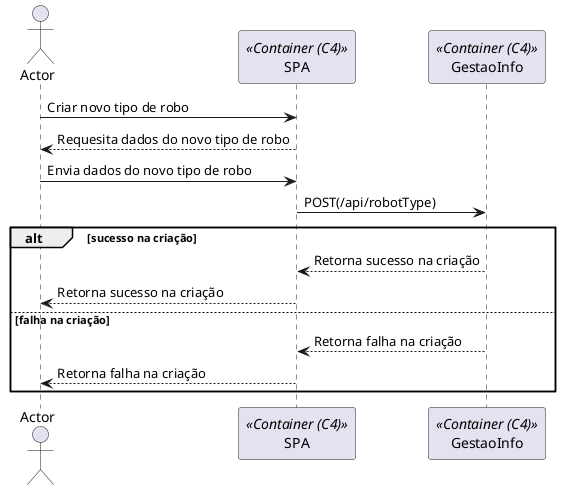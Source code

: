 @startuml

actor Actor as Actor
participant "SPA" as Container <<Container (C4)>>
participant "GestaoInfo" as Armazem <<Container (C4)>>

Actor -> Container: Criar novo tipo de robo
Container --> Actor: Requesita dados do novo tipo de robo

Actor -> Container: Envia dados do novo tipo de robo

Container -> Armazem: POST(/api/robotType)

alt sucesso na criação
    Armazem --> Container: Retorna sucesso na criação
    Container --> Actor: Retorna sucesso na criação
else falha na criação
    Armazem --> Container: Retorna falha na criação
    Container --> Actor: Retorna falha na criação
end

@enduml
